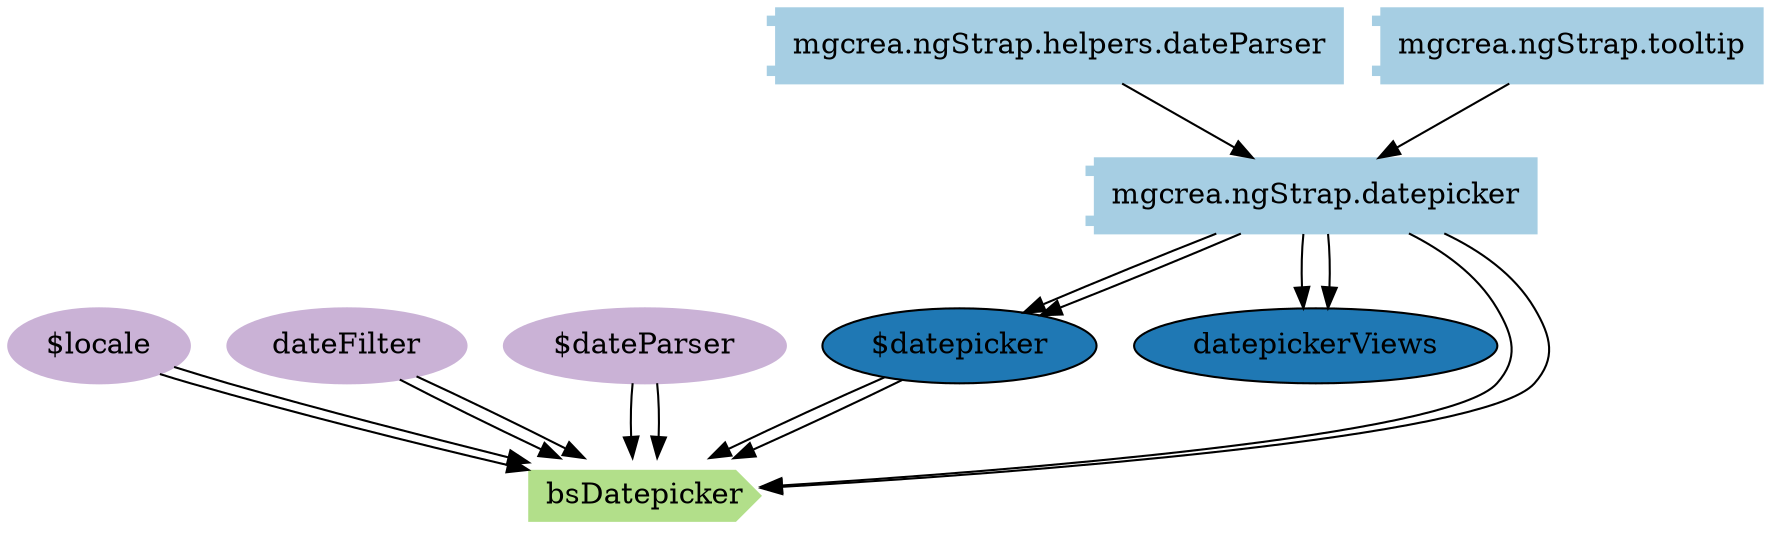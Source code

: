 digraph dependencies {
  node[shape="component",style="filled",colorscheme=paired12]


    node[shape="component"]
    "mgcrea.ngStrap.datepicker"[label="mgcrea.ngStrap.datepicker", color=1]

    
      "mgcrea.ngStrap.helpers.dateParser"[label="mgcrea.ngStrap.helpers.dateParser", color=1]
      "mgcrea.ngStrap.helpers.dateParser" -> "mgcrea.ngStrap.datepicker"
    
      "mgcrea.ngStrap.tooltip"[label="mgcrea.ngStrap.tooltip", color=1]
      "mgcrea.ngStrap.tooltip" -> "mgcrea.ngStrap.datepicker"
    


    node[shape="ellipse"]
    
      "$datepicker"[label="$datepicker", fillcolor=2]
      "mgcrea.ngStrap.datepicker" -> "$datepicker"
    
      "datepickerViews"[label="datepickerViews", fillcolor=2]
      "mgcrea.ngStrap.datepicker" -> "datepickerViews"
    
      "$datepicker"[label="$datepicker", fillcolor=2]
      "mgcrea.ngStrap.datepicker" -> "$datepicker"
    
      "datepickerViews"[label="datepickerViews", fillcolor=2]
      "mgcrea.ngStrap.datepicker" -> "datepickerViews"
    


    

    

    

    node[shape="cds"]
    

    
      "bsDatepicker"[label="bsDatepicker", color=3]
      "mgcrea.ngStrap.datepicker" -> "bsDatepicker"
    
      "bsDatepicker"[label="bsDatepicker", color=3]
      "mgcrea.ngStrap.datepicker" -> "bsDatepicker"
    









    node[shape="ellipse",style="filled", color=9]
    
      
    
      
    
      
    
      
    

    
      
        "$locale"[label="$locale"]
        "$locale" -> "bsDatepicker"
      
        "dateFilter"[label="dateFilter"]
        "dateFilter" -> "bsDatepicker"
      
        "$datepicker"[label="$datepicker"]
        "$datepicker" -> "bsDatepicker"
      
        "$dateParser"[label="$dateParser"]
        "$dateParser" -> "bsDatepicker"
      
    
      
        "$locale"[label="$locale"]
        "$locale" -> "bsDatepicker"
      
        "dateFilter"[label="dateFilter"]
        "dateFilter" -> "bsDatepicker"
      
        "$datepicker"[label="$datepicker"]
        "$datepicker" -> "bsDatepicker"
      
        "$dateParser"[label="$dateParser"]
        "$dateParser" -> "bsDatepicker"
      
    


    

    

    

    


}
